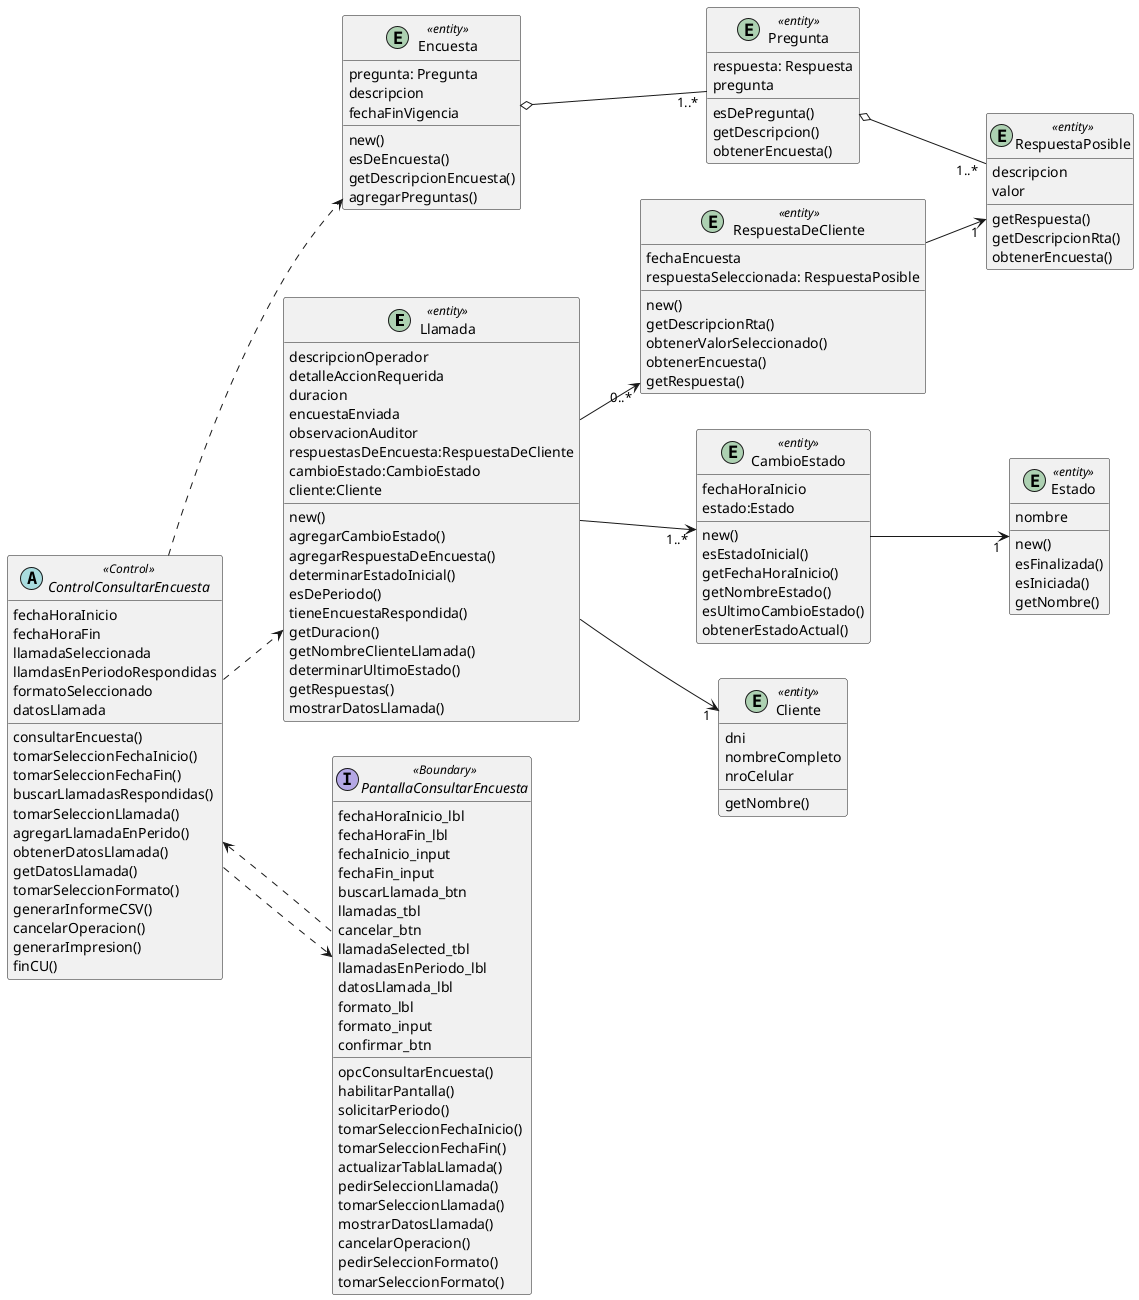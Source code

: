 @startuml
left to right direction

entity Llamada <<entity>>{
descripcionOperador
detalleAccionRequerida
duracion
encuestaEnviada
observacionAuditor
respuestasDeEncuesta:RespuestaDeCliente
cambioEstado:CambioEstado
cliente:Cliente

new()
agregarCambioEstado()
agregarRespuestaDeEncuesta()
determinarEstadoInicial()
esDePeriodo()
tieneEncuestaRespondida()
getDuracion()
getNombreClienteLlamada()
determinarUltimoEstado()
getRespuestas()
mostrarDatosLlamada()

}

entity RespuestaDeCliente <<entity>>{
fechaEncuesta
respuestaSeleccionada: RespuestaPosible

new()
getDescripcionRta()
obtenerValorSeleccionado()
obtenerEncuesta()
getRespuesta()
}

entity RespuestaPosible <<entity>>{
descripcion
valor
getRespuesta()
getDescripcionRta()
obtenerEncuesta()
}

entity Pregunta<<entity>>{
respuesta: Respuesta
pregunta

esDePregunta()
getDescripcion()
obtenerEncuesta()
}

entity Encuesta<<entity>>{
pregunta: Pregunta
descripcion
fechaFinVigencia

new()
esDeEncuesta()
getDescripcionEncuesta()
agregarPreguntas()
}

entity CambioEstado <<entity>>{
fechaHoraInicio
estado:Estado

new()
esEstadoInicial()
getFechaHoraInicio()
getNombreEstado()
esUltimoCambioEstado()
obtenerEstadoActual()
}

entity Estado <<entity>>{
nombre

new()
esFinalizada()
esIniciada()
getNombre()
}

entity Cliente <<entity>>{
dni
nombreCompleto
nroCelular

getNombre()
}

interface PantallaConsultarEncuesta<<Boundary>>{
fechaHoraInicio_lbl
fechaHoraFin_lbl
fechaInicio_input
fechaFin_input
buscarLlamada_btn
llamadas_tbl
cancelar_btn
llamadaSelected_tbl
llamadasEnPeriodo_lbl
datosLlamada_lbl
formato_lbl
formato_input
confirmar_btn



opcConsultarEncuesta()
habilitarPantalla()
solicitarPeriodo()
tomarSeleccionFechaInicio()
tomarSeleccionFechaFin()
actualizarTablaLlamada()
pedirSeleccionLlamada()
tomarSeleccionLlamada()
mostrarDatosLlamada()
cancelarOperacion()
pedirSeleccionFormato()
tomarSeleccionFormato()
}


abstract ControlConsultarEncuesta<<Control>>{
fechaHoraInicio
fechaHoraFin
llamadaSeleccionada
llamdasEnPeriodoRespondidas
formatoSeleccionado
datosLlamada

consultarEncuesta()
tomarSeleccionFechaInicio()
tomarSeleccionFechaFin()
buscarLlamadasRespondidas()
tomarSeleccionLlamada()
agregarLlamadaEnPerido()
obtenerDatosLlamada()
getDatosLlamada()
tomarSeleccionFormato()
generarInformeCSV()
cancelarOperacion()
generarImpresion()
finCU()
}

Llamada -->"0..*" RespuestaDeCliente
RespuestaDeCliente -->"1" RespuestaPosible
Encuesta o--"1..*" Pregunta 
Pregunta o--"1..*" RespuestaPosible

Llamada -->"1..*"CambioEstado
CambioEstado-->"1"Estado

Llamada -->"1"Cliente

ControlConsultarEncuesta ..> PantallaConsultarEncuesta
ControlConsultarEncuesta <.. PantallaConsultarEncuesta

ControlConsultarEncuesta ..> Llamada
ControlConsultarEncuesta ..> Encuesta


@enduml
